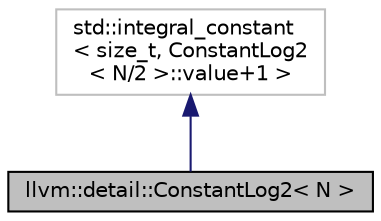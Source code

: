 digraph "llvm::detail::ConstantLog2&lt; N &gt;"
{
 // LATEX_PDF_SIZE
  bgcolor="transparent";
  edge [fontname="Helvetica",fontsize="10",labelfontname="Helvetica",labelfontsize="10"];
  node [fontname="Helvetica",fontsize="10",shape=record];
  Node1 [label="llvm::detail::ConstantLog2\< N \>",height=0.2,width=0.4,color="black", fillcolor="grey75", style="filled", fontcolor="black",tooltip="A tiny meta function to compute the log2 of a compile time constant."];
  Node2 -> Node1 [dir="back",color="midnightblue",fontsize="10",style="solid",fontname="Helvetica"];
  Node2 [label="std::integral_constant\l\< size_t, ConstantLog2\l\< N/2 \>::value+1 \>",height=0.2,width=0.4,color="grey75",tooltip=" "];
}
